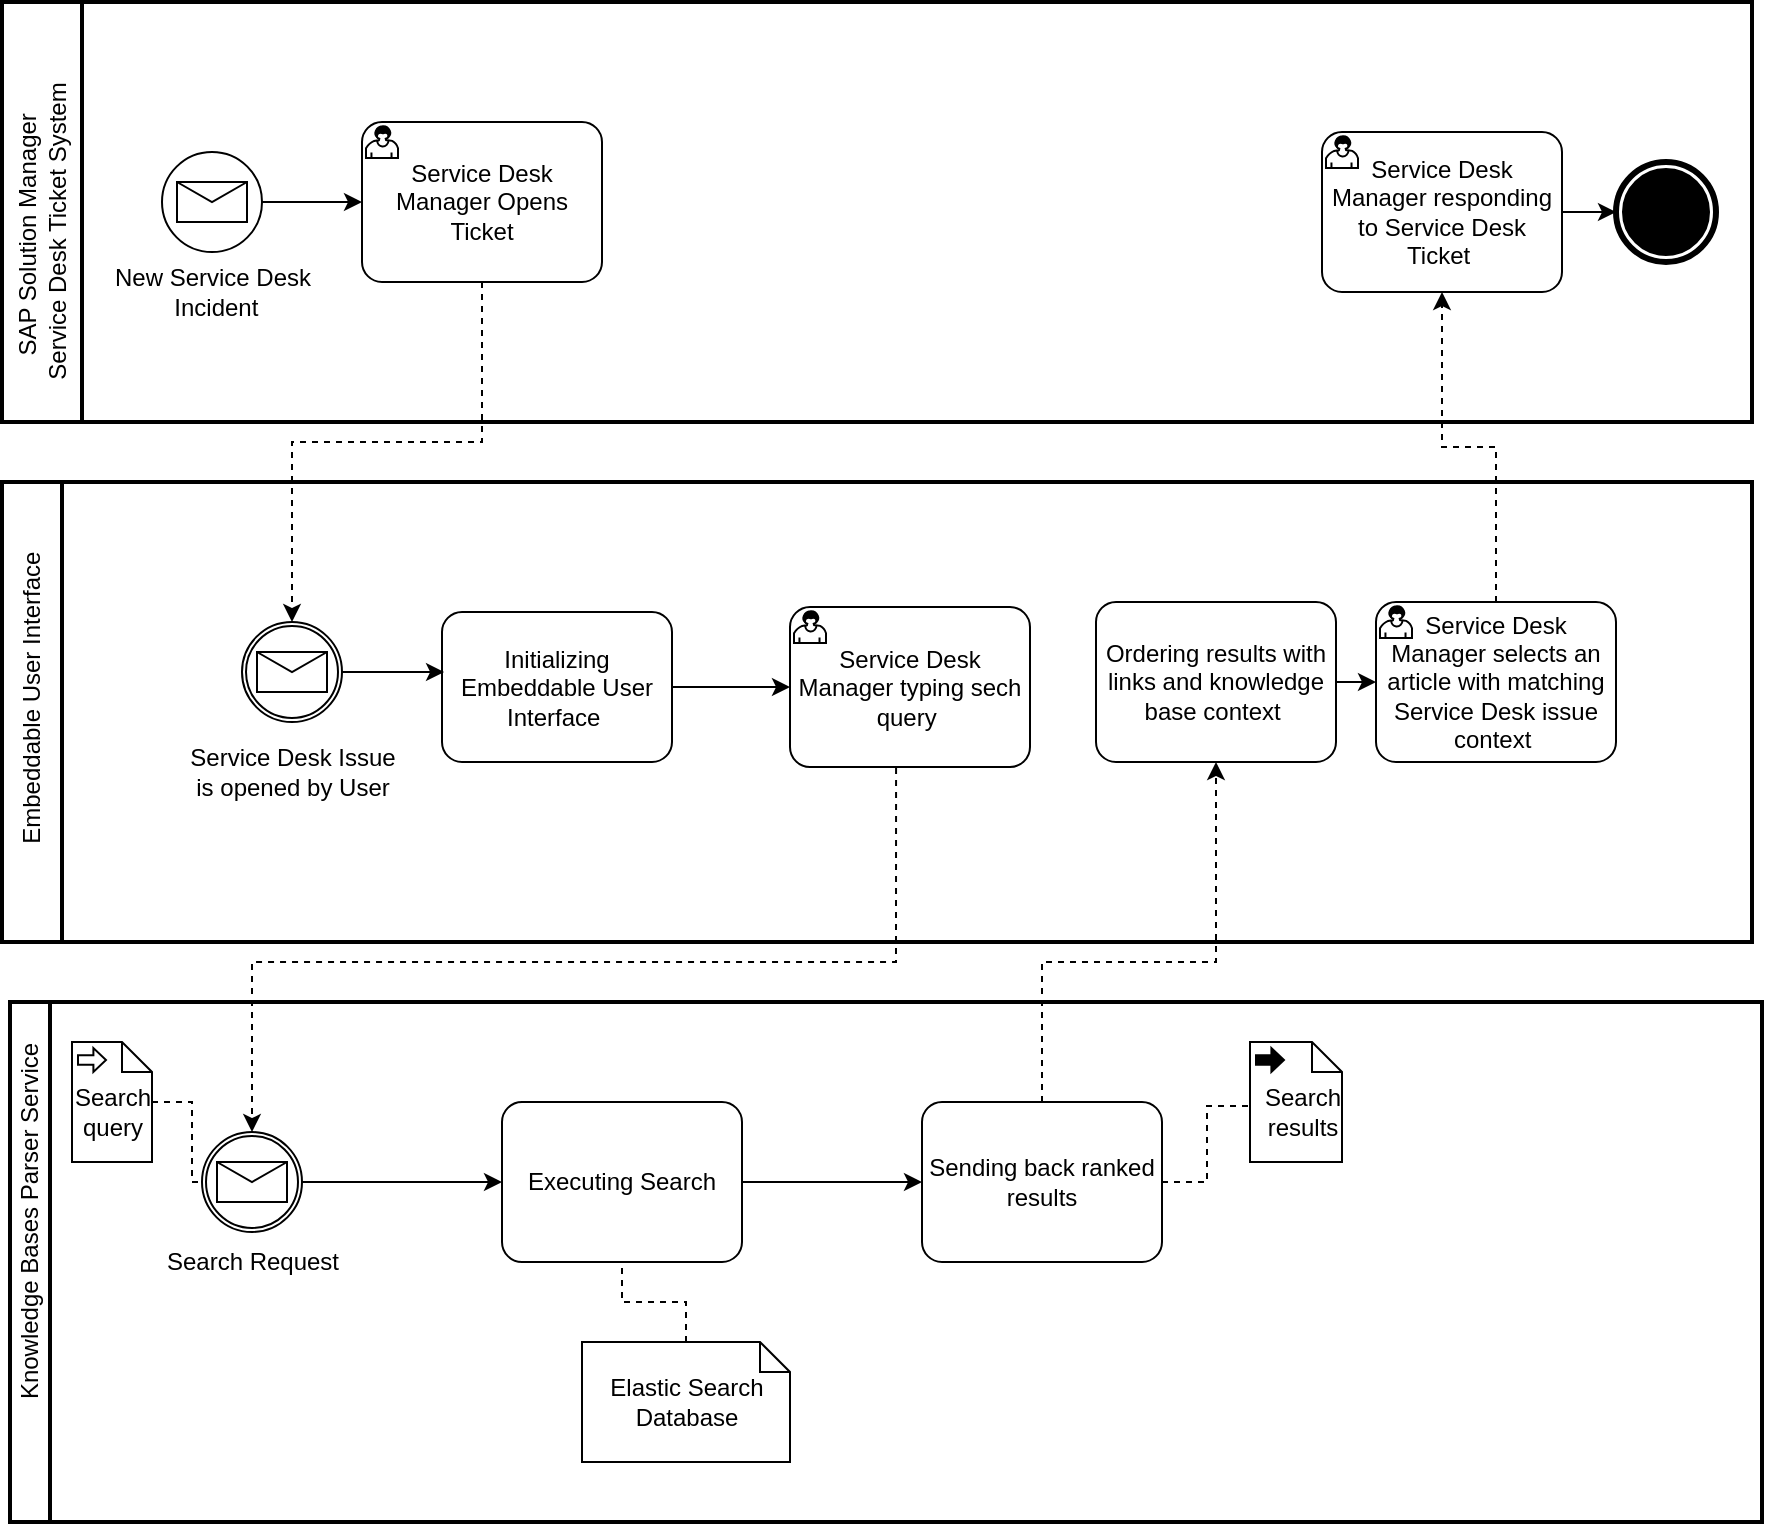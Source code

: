 <mxfile version="17.4.2" type="github">
  <diagram id="cY1X64MYrQobwlRaDaWS" name="Page-1">
    <mxGraphModel dx="1426" dy="744" grid="1" gridSize="10" guides="1" tooltips="1" connect="1" arrows="1" fold="1" page="1" pageScale="1" pageWidth="827" pageHeight="1169" math="0" shadow="0">
      <root>
        <mxCell id="0" />
        <mxCell id="1" parent="0" />
        <mxCell id="Qk_IqspdnGqNnuB1DFdx-1" value="" style="swimlane;html=1;startSize=20;fontStyle=0;collapsible=0;horizontal=0;swimlaneLine=1;swimlaneFillColor=#ffffff;strokeWidth=2;" parent="1" vertex="1">
          <mxGeometry x="24" y="520" width="876" height="260" as="geometry" />
        </mxCell>
        <mxCell id="Qk_IqspdnGqNnuB1DFdx-2" value="Knowledge Bases Parser Service" style="text;html=1;align=center;verticalAlign=middle;resizable=0;points=[];autosize=1;strokeColor=none;fillColor=none;rotation=-90;" parent="Qk_IqspdnGqNnuB1DFdx-1" vertex="1">
          <mxGeometry x="-85" y="100" width="190" height="20" as="geometry" />
        </mxCell>
        <mxCell id="Qk_IqspdnGqNnuB1DFdx-76" style="edgeStyle=orthogonalEdgeStyle;rounded=0;orthogonalLoop=1;jettySize=auto;html=1;entryX=0;entryY=0.5;entryDx=0;entryDy=0;entryPerimeter=0;" parent="Qk_IqspdnGqNnuB1DFdx-1" source="Qk_IqspdnGqNnuB1DFdx-60" target="Qk_IqspdnGqNnuB1DFdx-61" edge="1">
          <mxGeometry relative="1" as="geometry" />
        </mxCell>
        <mxCell id="Qk_IqspdnGqNnuB1DFdx-60" value="Executing Search" style="points=[[0.25,0,0],[0.5,0,0],[0.75,0,0],[1,0.25,0],[1,0.5,0],[1,0.75,0],[0.75,1,0],[0.5,1,0],[0.25,1,0],[0,0.75,0],[0,0.5,0],[0,0.25,0]];shape=mxgraph.bpmn.task;whiteSpace=wrap;rectStyle=rounded;size=10;taskMarker=abstract;" parent="Qk_IqspdnGqNnuB1DFdx-1" vertex="1">
          <mxGeometry x="246" y="50" width="120" height="80" as="geometry" />
        </mxCell>
        <mxCell id="Qk_IqspdnGqNnuB1DFdx-85" style="edgeStyle=orthogonalEdgeStyle;rounded=0;orthogonalLoop=1;jettySize=auto;html=1;exitX=1;exitY=0.5;exitDx=0;exitDy=0;exitPerimeter=0;entryX=-0.04;entryY=0.4;entryDx=0;entryDy=0;entryPerimeter=0;dashed=1;endArrow=none;endFill=0;" parent="Qk_IqspdnGqNnuB1DFdx-1" source="Qk_IqspdnGqNnuB1DFdx-61" target="Qk_IqspdnGqNnuB1DFdx-84" edge="1">
          <mxGeometry relative="1" as="geometry" />
        </mxCell>
        <mxCell id="Qk_IqspdnGqNnuB1DFdx-61" value="Sending back ranked results" style="points=[[0.25,0,0],[0.5,0,0],[0.75,0,0],[1,0.25,0],[1,0.5,0],[1,0.75,0],[0.75,1,0],[0.5,1,0],[0.25,1,0],[0,0.75,0],[0,0.5,0],[0,0.25,0]];shape=mxgraph.bpmn.task;whiteSpace=wrap;rectStyle=rounded;size=10;taskMarker=abstract;" parent="Qk_IqspdnGqNnuB1DFdx-1" vertex="1">
          <mxGeometry x="456" y="50" width="120" height="80" as="geometry" />
        </mxCell>
        <mxCell id="Qk_IqspdnGqNnuB1DFdx-75" style="edgeStyle=orthogonalEdgeStyle;rounded=0;orthogonalLoop=1;jettySize=auto;html=1;entryX=0;entryY=0.5;entryDx=0;entryDy=0;entryPerimeter=0;" parent="Qk_IqspdnGqNnuB1DFdx-1" source="Qk_IqspdnGqNnuB1DFdx-72" target="Qk_IqspdnGqNnuB1DFdx-60" edge="1">
          <mxGeometry relative="1" as="geometry" />
        </mxCell>
        <mxCell id="Qk_IqspdnGqNnuB1DFdx-72" value="" style="points=[[0.145,0.145,0],[0.5,0,0],[0.855,0.145,0],[1,0.5,0],[0.855,0.855,0],[0.5,1,0],[0.145,0.855,0],[0,0.5,0]];shape=mxgraph.bpmn.event;html=1;verticalLabelPosition=bottom;labelBackgroundColor=#ffffff;verticalAlign=top;align=center;perimeter=ellipsePerimeter;outlineConnect=0;aspect=fixed;outline=catching;symbol=message;" parent="Qk_IqspdnGqNnuB1DFdx-1" vertex="1">
          <mxGeometry x="96" y="65" width="50" height="50" as="geometry" />
        </mxCell>
        <mxCell id="Qk_IqspdnGqNnuB1DFdx-73" value="Search Request" style="text;html=1;align=center;verticalAlign=middle;resizable=0;points=[];autosize=1;strokeColor=none;fillColor=none;" parent="Qk_IqspdnGqNnuB1DFdx-1" vertex="1">
          <mxGeometry x="71" y="120" width="100" height="20" as="geometry" />
        </mxCell>
        <mxCell id="Qk_IqspdnGqNnuB1DFdx-80" style="edgeStyle=orthogonalEdgeStyle;rounded=0;orthogonalLoop=1;jettySize=auto;html=1;entryX=0;entryY=0.5;entryDx=0;entryDy=0;entryPerimeter=0;dashed=1;endArrow=none;endFill=0;" parent="Qk_IqspdnGqNnuB1DFdx-1" source="Qk_IqspdnGqNnuB1DFdx-79" target="Qk_IqspdnGqNnuB1DFdx-72" edge="1">
          <mxGeometry relative="1" as="geometry" />
        </mxCell>
        <mxCell id="Qk_IqspdnGqNnuB1DFdx-79" value="" style="shape=mxgraph.bpmn.data;labelPosition=center;verticalLabelPosition=bottom;align=center;verticalAlign=top;whiteSpace=wrap;size=15;html=1;bpmnTransferType=input;" parent="Qk_IqspdnGqNnuB1DFdx-1" vertex="1">
          <mxGeometry x="31" y="20" width="40" height="60" as="geometry" />
        </mxCell>
        <mxCell id="Qk_IqspdnGqNnuB1DFdx-81" value="Search &lt;br&gt;query" style="text;html=1;align=center;verticalAlign=middle;resizable=0;points=[];autosize=1;strokeColor=none;fillColor=none;" parent="Qk_IqspdnGqNnuB1DFdx-1" vertex="1">
          <mxGeometry x="26" y="40" width="50" height="30" as="geometry" />
        </mxCell>
        <mxCell id="Qk_IqspdnGqNnuB1DFdx-83" value="" style="shape=mxgraph.bpmn.data;labelPosition=center;verticalLabelPosition=bottom;align=center;verticalAlign=top;whiteSpace=wrap;size=15;html=1;bpmnTransferType=output;" parent="Qk_IqspdnGqNnuB1DFdx-1" vertex="1">
          <mxGeometry x="620" y="20" width="46" height="60" as="geometry" />
        </mxCell>
        <mxCell id="Qk_IqspdnGqNnuB1DFdx-84" value="Search &lt;br&gt;results" style="text;html=1;align=center;verticalAlign=middle;resizable=0;points=[];autosize=1;strokeColor=none;fillColor=none;" parent="Qk_IqspdnGqNnuB1DFdx-1" vertex="1">
          <mxGeometry x="621" y="40" width="50" height="30" as="geometry" />
        </mxCell>
        <mxCell id="Qk_IqspdnGqNnuB1DFdx-89" style="edgeStyle=orthogonalEdgeStyle;rounded=0;orthogonalLoop=1;jettySize=auto;html=1;entryX=0.5;entryY=1;entryDx=0;entryDy=0;entryPerimeter=0;dashed=1;endArrow=none;endFill=0;" parent="Qk_IqspdnGqNnuB1DFdx-1" source="Qk_IqspdnGqNnuB1DFdx-87" target="Qk_IqspdnGqNnuB1DFdx-60" edge="1">
          <mxGeometry relative="1" as="geometry" />
        </mxCell>
        <mxCell id="Qk_IqspdnGqNnuB1DFdx-87" value="" style="shape=mxgraph.bpmn.data;labelPosition=center;verticalLabelPosition=bottom;align=center;verticalAlign=top;whiteSpace=wrap;size=15;html=1;" parent="Qk_IqspdnGqNnuB1DFdx-1" vertex="1">
          <mxGeometry x="286" y="170" width="104" height="60" as="geometry" />
        </mxCell>
        <mxCell id="Qk_IqspdnGqNnuB1DFdx-88" value="Elastic Search&lt;br&gt;Database" style="text;html=1;align=center;verticalAlign=middle;resizable=0;points=[];autosize=1;strokeColor=none;fillColor=none;" parent="Qk_IqspdnGqNnuB1DFdx-1" vertex="1">
          <mxGeometry x="293" y="185" width="90" height="30" as="geometry" />
        </mxCell>
        <mxCell id="Qk_IqspdnGqNnuB1DFdx-26" value="" style="swimlane;html=1;startSize=40;fontStyle=0;collapsible=0;horizontal=0;swimlaneLine=1;swimlaneFillColor=#ffffff;strokeWidth=2;" parent="1" vertex="1">
          <mxGeometry x="20" y="20" width="875" height="210" as="geometry" />
        </mxCell>
        <mxCell id="Qk_IqspdnGqNnuB1DFdx-27" value="&lt;span&gt;SAP Solution Manager&amp;nbsp;&lt;/span&gt;&lt;br&gt;&lt;span&gt;Service Desk Ticket System&lt;/span&gt;" style="text;html=1;align=center;verticalAlign=middle;resizable=0;points=[];autosize=1;strokeColor=none;fillColor=none;rotation=-90;" parent="Qk_IqspdnGqNnuB1DFdx-26" vertex="1">
          <mxGeometry x="-60" y="100" width="160" height="30" as="geometry" />
        </mxCell>
        <mxCell id="Qk_IqspdnGqNnuB1DFdx-30" value="New Service Desk&lt;br&gt;&amp;nbsp;Incident" style="text;html=1;align=center;verticalAlign=middle;resizable=0;points=[];autosize=1;strokeColor=none;fillColor=none;" parent="Qk_IqspdnGqNnuB1DFdx-26" vertex="1">
          <mxGeometry x="50" y="130" width="110" height="30" as="geometry" />
        </mxCell>
        <mxCell id="Qk_IqspdnGqNnuB1DFdx-66" style="edgeStyle=orthogonalEdgeStyle;rounded=0;orthogonalLoop=1;jettySize=auto;html=1;entryX=0;entryY=0.5;entryDx=0;entryDy=0;entryPerimeter=0;" parent="Qk_IqspdnGqNnuB1DFdx-26" source="Qk_IqspdnGqNnuB1DFdx-51" target="Qk_IqspdnGqNnuB1DFdx-52" edge="1">
          <mxGeometry relative="1" as="geometry" />
        </mxCell>
        <mxCell id="Qk_IqspdnGqNnuB1DFdx-51" value="" style="points=[[0.145,0.145,0],[0.5,0,0],[0.855,0.145,0],[1,0.5,0],[0.855,0.855,0],[0.5,1,0],[0.145,0.855,0],[0,0.5,0]];shape=mxgraph.bpmn.event;html=1;verticalLabelPosition=bottom;labelBackgroundColor=#ffffff;verticalAlign=top;align=center;perimeter=ellipsePerimeter;outlineConnect=0;aspect=fixed;outline=standard;symbol=message;" parent="Qk_IqspdnGqNnuB1DFdx-26" vertex="1">
          <mxGeometry x="80" y="75" width="50" height="50" as="geometry" />
        </mxCell>
        <mxCell id="Qk_IqspdnGqNnuB1DFdx-52" value="Service Desk Manager Opens Ticket" style="points=[[0.25,0,0],[0.5,0,0],[0.75,0,0],[1,0.25,0],[1,0.5,0],[1,0.75,0],[0.75,1,0],[0.5,1,0],[0.25,1,0],[0,0.75,0],[0,0.5,0],[0,0.25,0]];shape=mxgraph.bpmn.task;whiteSpace=wrap;rectStyle=rounded;size=10;taskMarker=user;" parent="Qk_IqspdnGqNnuB1DFdx-26" vertex="1">
          <mxGeometry x="180" y="60" width="120" height="80" as="geometry" />
        </mxCell>
        <mxCell id="Qk_IqspdnGqNnuB1DFdx-22" value="" style="points=[[0.145,0.145,0],[0.5,0,0],[0.855,0.145,0],[1,0.5,0],[0.855,0.855,0],[0.5,1,0],[0.145,0.855,0],[0,0.5,0]];shape=mxgraph.bpmn.event;html=1;verticalLabelPosition=bottom;labelBackgroundColor=#ffffff;verticalAlign=top;align=center;perimeter=ellipsePerimeter;outlineConnect=0;aspect=fixed;outline=end;symbol=terminate;" parent="Qk_IqspdnGqNnuB1DFdx-26" vertex="1">
          <mxGeometry x="807" y="80" width="50" height="50" as="geometry" />
        </mxCell>
        <mxCell id="Djs3CElbYf5eCKZ_srw5-8" style="edgeStyle=orthogonalEdgeStyle;rounded=0;orthogonalLoop=1;jettySize=auto;html=1;entryX=0;entryY=0.5;entryDx=0;entryDy=0;entryPerimeter=0;" edge="1" parent="Qk_IqspdnGqNnuB1DFdx-26" source="Djs3CElbYf5eCKZ_srw5-2" target="Qk_IqspdnGqNnuB1DFdx-22">
          <mxGeometry relative="1" as="geometry" />
        </mxCell>
        <mxCell id="Djs3CElbYf5eCKZ_srw5-2" value="Service Desk Manager responding to Service Desk Ticket " style="points=[[0.25,0,0],[0.5,0,0],[0.75,0,0],[1,0.25,0],[1,0.5,0],[1,0.75,0],[0.75,1,0],[0.5,1,0],[0.25,1,0],[0,0.75,0],[0,0.5,0],[0,0.25,0]];shape=mxgraph.bpmn.task;whiteSpace=wrap;rectStyle=rounded;size=10;taskMarker=user;" vertex="1" parent="Qk_IqspdnGqNnuB1DFdx-26">
          <mxGeometry x="660" y="65" width="120" height="80" as="geometry" />
        </mxCell>
        <mxCell id="Qk_IqspdnGqNnuB1DFdx-53" value="" style="swimlane;html=1;startSize=30;fontStyle=0;collapsible=0;horizontal=0;swimlaneLine=1;swimlaneFillColor=#ffffff;strokeWidth=2;" parent="1" vertex="1">
          <mxGeometry x="20" y="260" width="875" height="230" as="geometry" />
        </mxCell>
        <mxCell id="Qk_IqspdnGqNnuB1DFdx-54" value="&lt;span&gt;Embeddable User Interface&amp;nbsp;&lt;/span&gt;&amp;nbsp;" style="text;html=1;align=center;verticalAlign=middle;resizable=0;points=[];autosize=1;strokeColor=none;fillColor=none;rotation=-90;" parent="Qk_IqspdnGqNnuB1DFdx-53" vertex="1">
          <mxGeometry x="-70" y="95" width="170" height="20" as="geometry" />
        </mxCell>
        <mxCell id="Qk_IqspdnGqNnuB1DFdx-71" style="edgeStyle=orthogonalEdgeStyle;rounded=0;orthogonalLoop=1;jettySize=auto;html=1;entryX=0;entryY=0.5;entryDx=0;entryDy=0;entryPerimeter=0;" parent="Qk_IqspdnGqNnuB1DFdx-53" source="Qk_IqspdnGqNnuB1DFdx-58" target="Qk_IqspdnGqNnuB1DFdx-64" edge="1">
          <mxGeometry relative="1" as="geometry">
            <mxPoint x="370" y="102.5" as="targetPoint" />
          </mxGeometry>
        </mxCell>
        <mxCell id="Qk_IqspdnGqNnuB1DFdx-58" value="Initializing Embeddable User Interface " style="points=[[0.25,0,0],[0.5,0,0],[0.75,0,0],[1,0.25,0],[1,0.5,0],[1,0.75,0],[0.75,1,0],[0.5,1,0],[0.25,1,0],[0,0.75,0],[0,0.5,0],[0,0.25,0]];shape=mxgraph.bpmn.task;whiteSpace=wrap;rectStyle=rounded;size=10;taskMarker=abstract;" parent="Qk_IqspdnGqNnuB1DFdx-53" vertex="1">
          <mxGeometry x="220" y="65" width="115" height="75" as="geometry" />
        </mxCell>
        <mxCell id="Qk_IqspdnGqNnuB1DFdx-70" style="edgeStyle=orthogonalEdgeStyle;rounded=0;orthogonalLoop=1;jettySize=auto;html=1;entryX=0.009;entryY=0.4;entryDx=0;entryDy=0;entryPerimeter=0;" parent="Qk_IqspdnGqNnuB1DFdx-53" source="Qk_IqspdnGqNnuB1DFdx-68" target="Qk_IqspdnGqNnuB1DFdx-58" edge="1">
          <mxGeometry relative="1" as="geometry" />
        </mxCell>
        <mxCell id="Qk_IqspdnGqNnuB1DFdx-68" value="" style="points=[[0.145,0.145,0],[0.5,0,0],[0.855,0.145,0],[1,0.5,0],[0.855,0.855,0],[0.5,1,0],[0.145,0.855,0],[0,0.5,0]];shape=mxgraph.bpmn.event;html=1;verticalLabelPosition=bottom;labelBackgroundColor=#ffffff;verticalAlign=top;align=center;perimeter=ellipsePerimeter;outlineConnect=0;aspect=fixed;outline=catching;symbol=message;" parent="Qk_IqspdnGqNnuB1DFdx-53" vertex="1">
          <mxGeometry x="120" y="70" width="50" height="50" as="geometry" />
        </mxCell>
        <mxCell id="Qk_IqspdnGqNnuB1DFdx-69" value="Service Desk Issue&lt;br&gt;is opened by User" style="text;html=1;align=center;verticalAlign=middle;resizable=0;points=[];autosize=1;strokeColor=none;fillColor=none;" parent="Qk_IqspdnGqNnuB1DFdx-53" vertex="1">
          <mxGeometry x="85" y="130" width="120" height="30" as="geometry" />
        </mxCell>
        <mxCell id="Qk_IqspdnGqNnuB1DFdx-64" value="Service Desk Manager typing sech query " style="points=[[0.25,0,0],[0.5,0,0],[0.75,0,0],[1,0.25,0],[1,0.5,0],[1,0.75,0],[0.75,1,0],[0.5,1,0],[0.25,1,0],[0,0.75,0],[0,0.5,0],[0,0.25,0]];shape=mxgraph.bpmn.task;whiteSpace=wrap;rectStyle=rounded;size=10;taskMarker=user;" parent="Qk_IqspdnGqNnuB1DFdx-53" vertex="1">
          <mxGeometry x="394" y="62.5" width="120" height="80" as="geometry" />
        </mxCell>
        <mxCell id="Djs3CElbYf5eCKZ_srw5-6" style="edgeStyle=orthogonalEdgeStyle;rounded=0;orthogonalLoop=1;jettySize=auto;html=1;exitX=1;exitY=0.5;exitDx=0;exitDy=0;exitPerimeter=0;entryX=0;entryY=0.5;entryDx=0;entryDy=0;entryPerimeter=0;" edge="1" parent="Qk_IqspdnGqNnuB1DFdx-53" source="Djs3CElbYf5eCKZ_srw5-3" target="Djs3CElbYf5eCKZ_srw5-4">
          <mxGeometry relative="1" as="geometry" />
        </mxCell>
        <mxCell id="Djs3CElbYf5eCKZ_srw5-3" value="Ordering results with links and knowledge base context " style="points=[[0.25,0,0],[0.5,0,0],[0.75,0,0],[1,0.25,0],[1,0.5,0],[1,0.75,0],[0.75,1,0],[0.5,1,0],[0.25,1,0],[0,0.75,0],[0,0.5,0],[0,0.25,0]];shape=mxgraph.bpmn.task;whiteSpace=wrap;rectStyle=rounded;size=10;taskMarker=abstract;" vertex="1" parent="Qk_IqspdnGqNnuB1DFdx-53">
          <mxGeometry x="547" y="60" width="120" height="80" as="geometry" />
        </mxCell>
        <mxCell id="Djs3CElbYf5eCKZ_srw5-4" value="Service Desk Manager selects an article with matching Service Desk issue context " style="points=[[0.25,0,0],[0.5,0,0],[0.75,0,0],[1,0.25,0],[1,0.5,0],[1,0.75,0],[0.75,1,0],[0.5,1,0],[0.25,1,0],[0,0.75,0],[0,0.5,0],[0,0.25,0]];shape=mxgraph.bpmn.task;whiteSpace=wrap;rectStyle=rounded;size=10;taskMarker=user;" vertex="1" parent="Qk_IqspdnGqNnuB1DFdx-53">
          <mxGeometry x="687" y="60" width="120" height="80" as="geometry" />
        </mxCell>
        <mxCell id="Qk_IqspdnGqNnuB1DFdx-67" style="edgeStyle=orthogonalEdgeStyle;rounded=0;orthogonalLoop=1;jettySize=auto;html=1;entryX=0.5;entryY=0;entryDx=0;entryDy=0;entryPerimeter=0;dashed=1;" parent="1" source="Qk_IqspdnGqNnuB1DFdx-52" target="Qk_IqspdnGqNnuB1DFdx-68" edge="1">
          <mxGeometry relative="1" as="geometry">
            <Array as="points">
              <mxPoint x="260" y="240" />
              <mxPoint x="165" y="240" />
            </Array>
          </mxGeometry>
        </mxCell>
        <mxCell id="Qk_IqspdnGqNnuB1DFdx-74" style="edgeStyle=orthogonalEdgeStyle;rounded=0;orthogonalLoop=1;jettySize=auto;html=1;dashed=1;exitX=0.442;exitY=1.006;exitDx=0;exitDy=0;exitPerimeter=0;" parent="1" source="Qk_IqspdnGqNnuB1DFdx-64" target="Qk_IqspdnGqNnuB1DFdx-72" edge="1">
          <mxGeometry relative="1" as="geometry">
            <Array as="points">
              <mxPoint x="467" y="500" />
              <mxPoint x="145" y="500" />
            </Array>
            <mxPoint x="450" y="402.5" as="sourcePoint" />
          </mxGeometry>
        </mxCell>
        <mxCell id="Djs3CElbYf5eCKZ_srw5-5" style="edgeStyle=orthogonalEdgeStyle;rounded=0;orthogonalLoop=1;jettySize=auto;html=1;exitX=0.5;exitY=0;exitDx=0;exitDy=0;exitPerimeter=0;entryX=0.5;entryY=1;entryDx=0;entryDy=0;entryPerimeter=0;dashed=1;" edge="1" parent="1" source="Qk_IqspdnGqNnuB1DFdx-61" target="Djs3CElbYf5eCKZ_srw5-3">
          <mxGeometry relative="1" as="geometry">
            <Array as="points">
              <mxPoint x="540" y="500" />
              <mxPoint x="627" y="500" />
            </Array>
          </mxGeometry>
        </mxCell>
        <mxCell id="Djs3CElbYf5eCKZ_srw5-7" style="edgeStyle=orthogonalEdgeStyle;rounded=0;orthogonalLoop=1;jettySize=auto;html=1;entryX=0.5;entryY=1;entryDx=0;entryDy=0;entryPerimeter=0;dashed=1;" edge="1" parent="1" source="Djs3CElbYf5eCKZ_srw5-4" target="Djs3CElbYf5eCKZ_srw5-2">
          <mxGeometry relative="1" as="geometry" />
        </mxCell>
      </root>
    </mxGraphModel>
  </diagram>
</mxfile>
